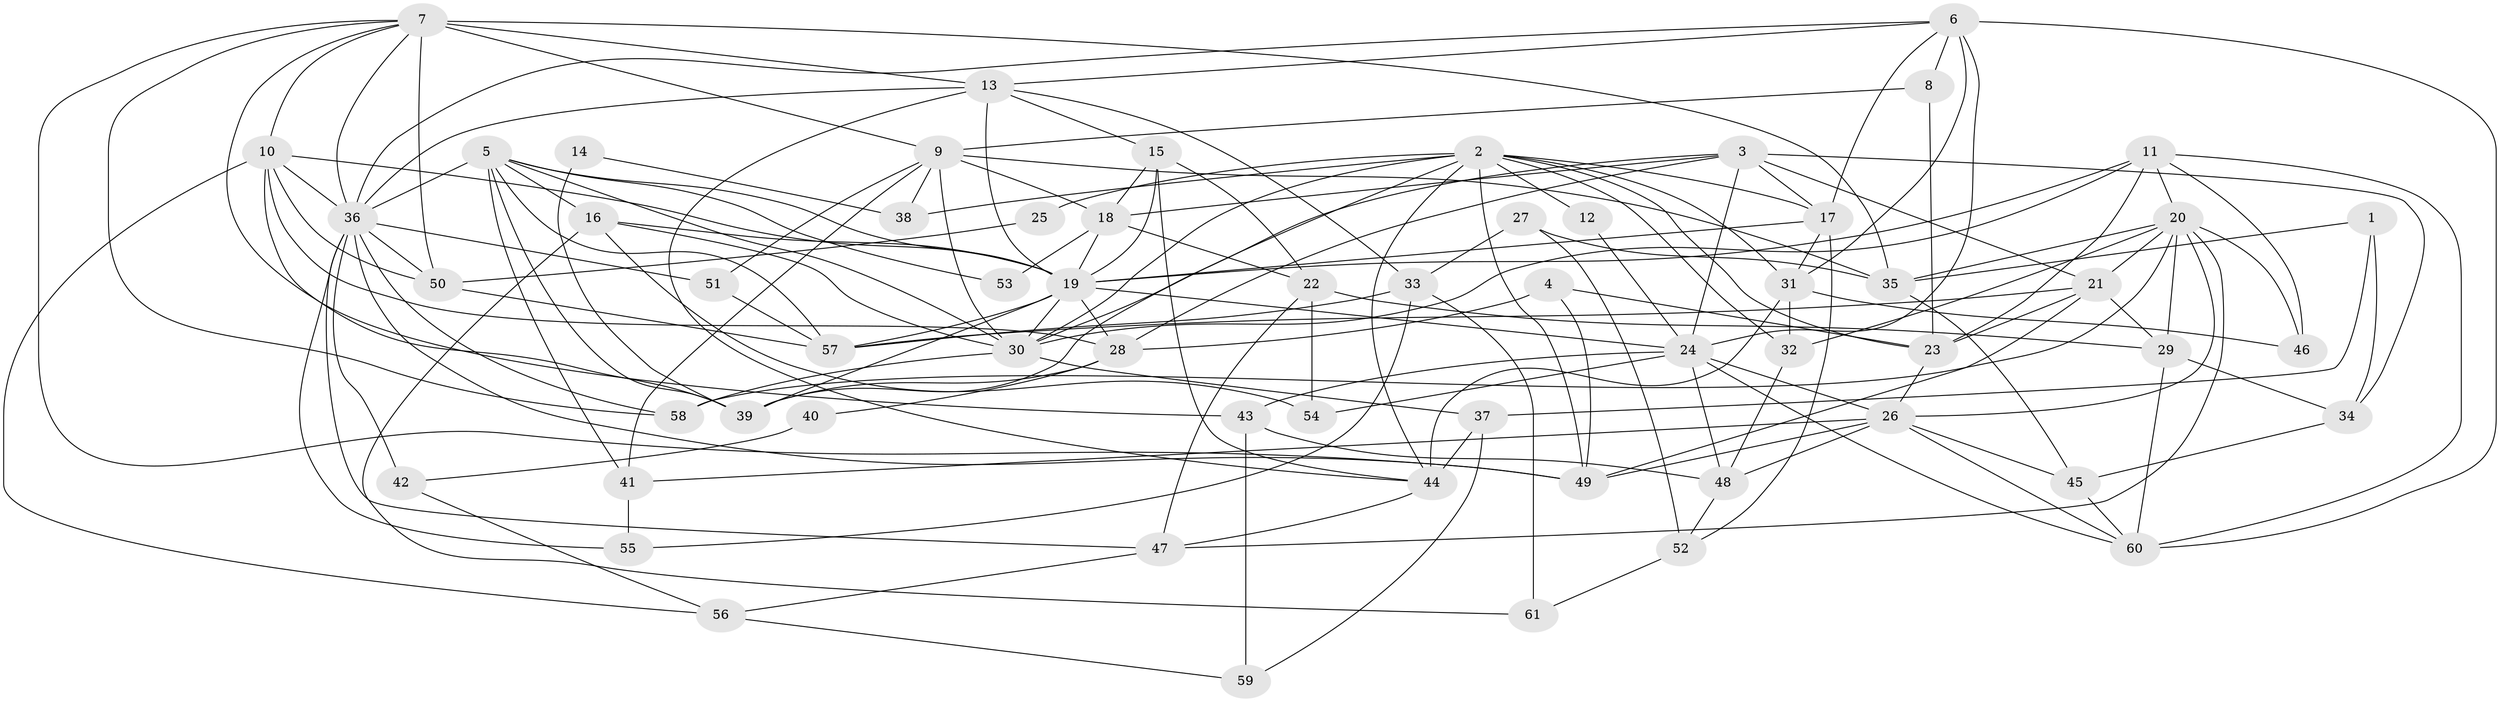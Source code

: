 // original degree distribution, {3: 0.2892561983471074, 4: 0.2892561983471074, 5: 0.18181818181818182, 7: 0.024793388429752067, 6: 0.11570247933884298, 2: 0.09917355371900827}
// Generated by graph-tools (version 1.1) at 2025/36/03/09/25 02:36:25]
// undirected, 61 vertices, 162 edges
graph export_dot {
graph [start="1"]
  node [color=gray90,style=filled];
  1;
  2;
  3;
  4;
  5;
  6;
  7;
  8;
  9;
  10;
  11;
  12;
  13;
  14;
  15;
  16;
  17;
  18;
  19;
  20;
  21;
  22;
  23;
  24;
  25;
  26;
  27;
  28;
  29;
  30;
  31;
  32;
  33;
  34;
  35;
  36;
  37;
  38;
  39;
  40;
  41;
  42;
  43;
  44;
  45;
  46;
  47;
  48;
  49;
  50;
  51;
  52;
  53;
  54;
  55;
  56;
  57;
  58;
  59;
  60;
  61;
  1 -- 34 [weight=1.0];
  1 -- 35 [weight=1.0];
  1 -- 37 [weight=1.0];
  2 -- 12 [weight=1.0];
  2 -- 17 [weight=1.0];
  2 -- 23 [weight=1.0];
  2 -- 25 [weight=1.0];
  2 -- 30 [weight=2.0];
  2 -- 31 [weight=1.0];
  2 -- 32 [weight=1.0];
  2 -- 38 [weight=2.0];
  2 -- 39 [weight=1.0];
  2 -- 44 [weight=1.0];
  2 -- 49 [weight=1.0];
  3 -- 17 [weight=1.0];
  3 -- 18 [weight=1.0];
  3 -- 21 [weight=1.0];
  3 -- 24 [weight=1.0];
  3 -- 28 [weight=1.0];
  3 -- 30 [weight=1.0];
  3 -- 34 [weight=1.0];
  4 -- 23 [weight=1.0];
  4 -- 28 [weight=1.0];
  4 -- 49 [weight=1.0];
  5 -- 16 [weight=1.0];
  5 -- 19 [weight=1.0];
  5 -- 30 [weight=1.0];
  5 -- 36 [weight=3.0];
  5 -- 39 [weight=1.0];
  5 -- 41 [weight=1.0];
  5 -- 53 [weight=1.0];
  5 -- 57 [weight=1.0];
  6 -- 8 [weight=1.0];
  6 -- 13 [weight=1.0];
  6 -- 17 [weight=1.0];
  6 -- 24 [weight=2.0];
  6 -- 31 [weight=1.0];
  6 -- 36 [weight=1.0];
  6 -- 60 [weight=1.0];
  7 -- 9 [weight=1.0];
  7 -- 10 [weight=1.0];
  7 -- 13 [weight=1.0];
  7 -- 35 [weight=4.0];
  7 -- 36 [weight=1.0];
  7 -- 43 [weight=1.0];
  7 -- 49 [weight=2.0];
  7 -- 50 [weight=1.0];
  7 -- 58 [weight=1.0];
  8 -- 9 [weight=1.0];
  8 -- 23 [weight=1.0];
  9 -- 18 [weight=1.0];
  9 -- 30 [weight=1.0];
  9 -- 35 [weight=2.0];
  9 -- 38 [weight=1.0];
  9 -- 41 [weight=1.0];
  9 -- 51 [weight=1.0];
  10 -- 19 [weight=1.0];
  10 -- 28 [weight=1.0];
  10 -- 36 [weight=1.0];
  10 -- 39 [weight=1.0];
  10 -- 50 [weight=1.0];
  10 -- 56 [weight=1.0];
  11 -- 19 [weight=1.0];
  11 -- 20 [weight=1.0];
  11 -- 23 [weight=1.0];
  11 -- 30 [weight=1.0];
  11 -- 46 [weight=1.0];
  11 -- 60 [weight=1.0];
  12 -- 24 [weight=1.0];
  13 -- 15 [weight=1.0];
  13 -- 19 [weight=2.0];
  13 -- 33 [weight=1.0];
  13 -- 36 [weight=1.0];
  13 -- 44 [weight=1.0];
  14 -- 38 [weight=1.0];
  14 -- 39 [weight=1.0];
  15 -- 18 [weight=1.0];
  15 -- 19 [weight=1.0];
  15 -- 22 [weight=1.0];
  15 -- 44 [weight=1.0];
  16 -- 19 [weight=1.0];
  16 -- 30 [weight=1.0];
  16 -- 54 [weight=2.0];
  16 -- 61 [weight=1.0];
  17 -- 19 [weight=1.0];
  17 -- 31 [weight=1.0];
  17 -- 52 [weight=1.0];
  18 -- 19 [weight=1.0];
  18 -- 22 [weight=1.0];
  18 -- 53 [weight=1.0];
  19 -- 24 [weight=1.0];
  19 -- 28 [weight=1.0];
  19 -- 30 [weight=1.0];
  19 -- 39 [weight=1.0];
  19 -- 57 [weight=1.0];
  20 -- 21 [weight=1.0];
  20 -- 26 [weight=1.0];
  20 -- 29 [weight=2.0];
  20 -- 32 [weight=1.0];
  20 -- 35 [weight=1.0];
  20 -- 46 [weight=1.0];
  20 -- 47 [weight=1.0];
  20 -- 58 [weight=1.0];
  21 -- 23 [weight=1.0];
  21 -- 29 [weight=1.0];
  21 -- 49 [weight=1.0];
  21 -- 57 [weight=1.0];
  22 -- 29 [weight=1.0];
  22 -- 47 [weight=1.0];
  22 -- 54 [weight=1.0];
  23 -- 26 [weight=1.0];
  24 -- 26 [weight=3.0];
  24 -- 43 [weight=1.0];
  24 -- 48 [weight=1.0];
  24 -- 54 [weight=1.0];
  24 -- 60 [weight=1.0];
  25 -- 50 [weight=1.0];
  26 -- 41 [weight=1.0];
  26 -- 45 [weight=1.0];
  26 -- 48 [weight=2.0];
  26 -- 49 [weight=1.0];
  26 -- 60 [weight=1.0];
  27 -- 33 [weight=1.0];
  27 -- 35 [weight=1.0];
  27 -- 52 [weight=1.0];
  28 -- 39 [weight=1.0];
  28 -- 40 [weight=1.0];
  29 -- 34 [weight=1.0];
  29 -- 60 [weight=1.0];
  30 -- 37 [weight=1.0];
  30 -- 58 [weight=1.0];
  31 -- 32 [weight=1.0];
  31 -- 44 [weight=1.0];
  31 -- 46 [weight=1.0];
  32 -- 48 [weight=1.0];
  33 -- 55 [weight=1.0];
  33 -- 57 [weight=1.0];
  33 -- 61 [weight=1.0];
  34 -- 45 [weight=1.0];
  35 -- 45 [weight=1.0];
  36 -- 42 [weight=1.0];
  36 -- 47 [weight=1.0];
  36 -- 49 [weight=1.0];
  36 -- 50 [weight=1.0];
  36 -- 51 [weight=1.0];
  36 -- 55 [weight=1.0];
  36 -- 58 [weight=1.0];
  37 -- 44 [weight=1.0];
  37 -- 59 [weight=1.0];
  40 -- 42 [weight=1.0];
  41 -- 55 [weight=1.0];
  42 -- 56 [weight=1.0];
  43 -- 48 [weight=1.0];
  43 -- 59 [weight=1.0];
  44 -- 47 [weight=1.0];
  45 -- 60 [weight=1.0];
  47 -- 56 [weight=1.0];
  48 -- 52 [weight=1.0];
  50 -- 57 [weight=1.0];
  51 -- 57 [weight=1.0];
  52 -- 61 [weight=1.0];
  56 -- 59 [weight=1.0];
}
